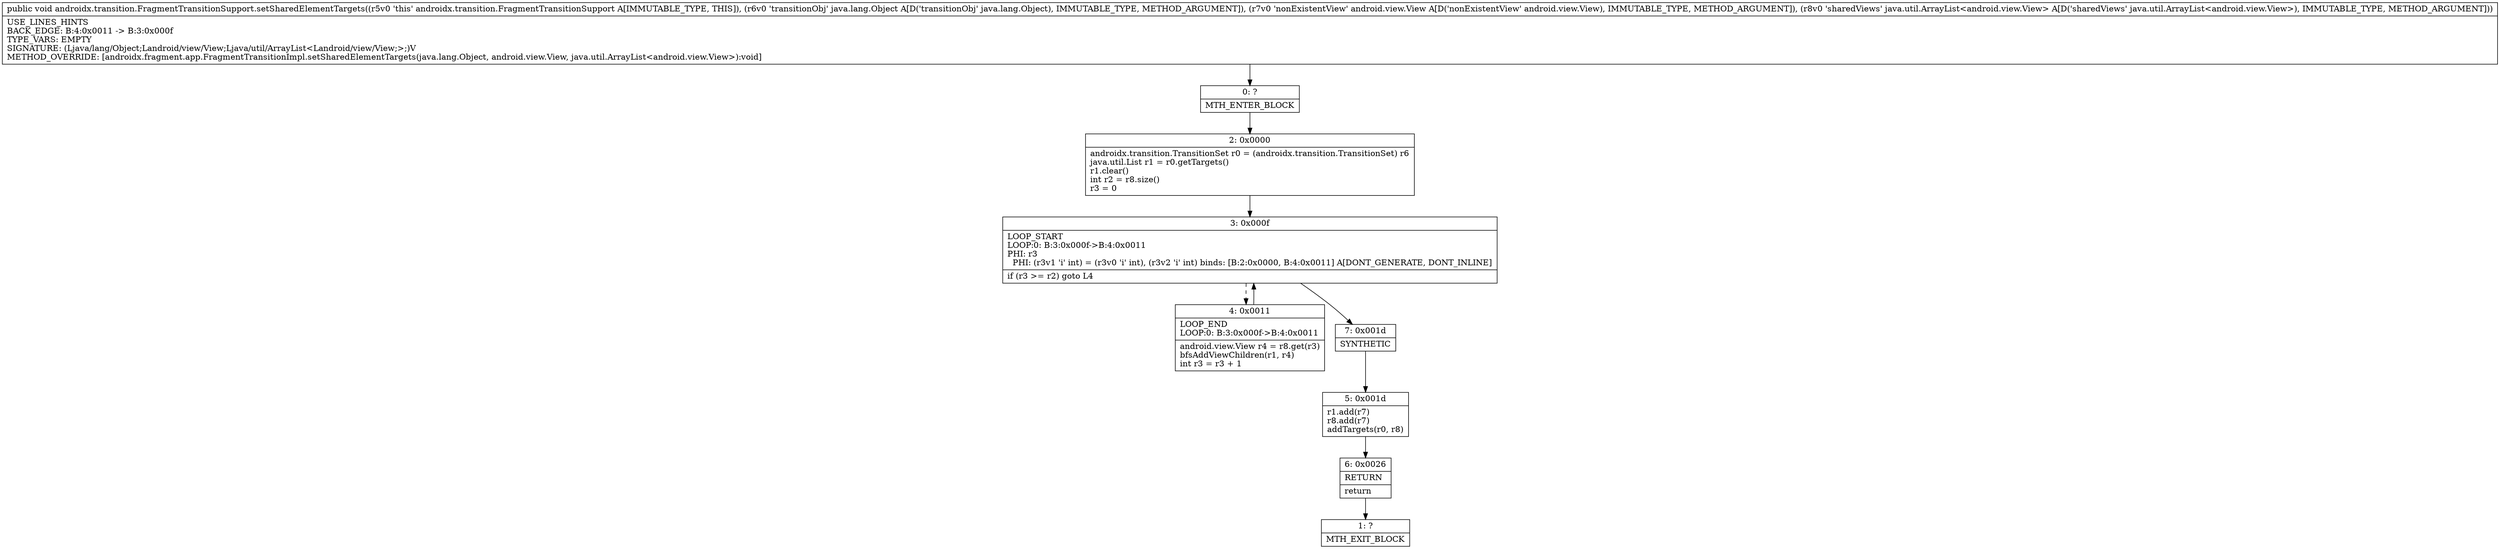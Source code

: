 digraph "CFG forandroidx.transition.FragmentTransitionSupport.setSharedElementTargets(Ljava\/lang\/Object;Landroid\/view\/View;Ljava\/util\/ArrayList;)V" {
Node_0 [shape=record,label="{0\:\ ?|MTH_ENTER_BLOCK\l}"];
Node_2 [shape=record,label="{2\:\ 0x0000|androidx.transition.TransitionSet r0 = (androidx.transition.TransitionSet) r6\ljava.util.List r1 = r0.getTargets()\lr1.clear()\lint r2 = r8.size()\lr3 = 0\l}"];
Node_3 [shape=record,label="{3\:\ 0x000f|LOOP_START\lLOOP:0: B:3:0x000f\-\>B:4:0x0011\lPHI: r3 \l  PHI: (r3v1 'i' int) = (r3v0 'i' int), (r3v2 'i' int) binds: [B:2:0x0000, B:4:0x0011] A[DONT_GENERATE, DONT_INLINE]\l|if (r3 \>= r2) goto L4\l}"];
Node_4 [shape=record,label="{4\:\ 0x0011|LOOP_END\lLOOP:0: B:3:0x000f\-\>B:4:0x0011\l|android.view.View r4 = r8.get(r3)\lbfsAddViewChildren(r1, r4)\lint r3 = r3 + 1\l}"];
Node_7 [shape=record,label="{7\:\ 0x001d|SYNTHETIC\l}"];
Node_5 [shape=record,label="{5\:\ 0x001d|r1.add(r7)\lr8.add(r7)\laddTargets(r0, r8)\l}"];
Node_6 [shape=record,label="{6\:\ 0x0026|RETURN\l|return\l}"];
Node_1 [shape=record,label="{1\:\ ?|MTH_EXIT_BLOCK\l}"];
MethodNode[shape=record,label="{public void androidx.transition.FragmentTransitionSupport.setSharedElementTargets((r5v0 'this' androidx.transition.FragmentTransitionSupport A[IMMUTABLE_TYPE, THIS]), (r6v0 'transitionObj' java.lang.Object A[D('transitionObj' java.lang.Object), IMMUTABLE_TYPE, METHOD_ARGUMENT]), (r7v0 'nonExistentView' android.view.View A[D('nonExistentView' android.view.View), IMMUTABLE_TYPE, METHOD_ARGUMENT]), (r8v0 'sharedViews' java.util.ArrayList\<android.view.View\> A[D('sharedViews' java.util.ArrayList\<android.view.View\>), IMMUTABLE_TYPE, METHOD_ARGUMENT]))  | USE_LINES_HINTS\lBACK_EDGE: B:4:0x0011 \-\> B:3:0x000f\lTYPE_VARS: EMPTY\lSIGNATURE: (Ljava\/lang\/Object;Landroid\/view\/View;Ljava\/util\/ArrayList\<Landroid\/view\/View;\>;)V\lMETHOD_OVERRIDE: [androidx.fragment.app.FragmentTransitionImpl.setSharedElementTargets(java.lang.Object, android.view.View, java.util.ArrayList\<android.view.View\>):void]\l}"];
MethodNode -> Node_0;Node_0 -> Node_2;
Node_2 -> Node_3;
Node_3 -> Node_4[style=dashed];
Node_3 -> Node_7;
Node_4 -> Node_3;
Node_7 -> Node_5;
Node_5 -> Node_6;
Node_6 -> Node_1;
}

